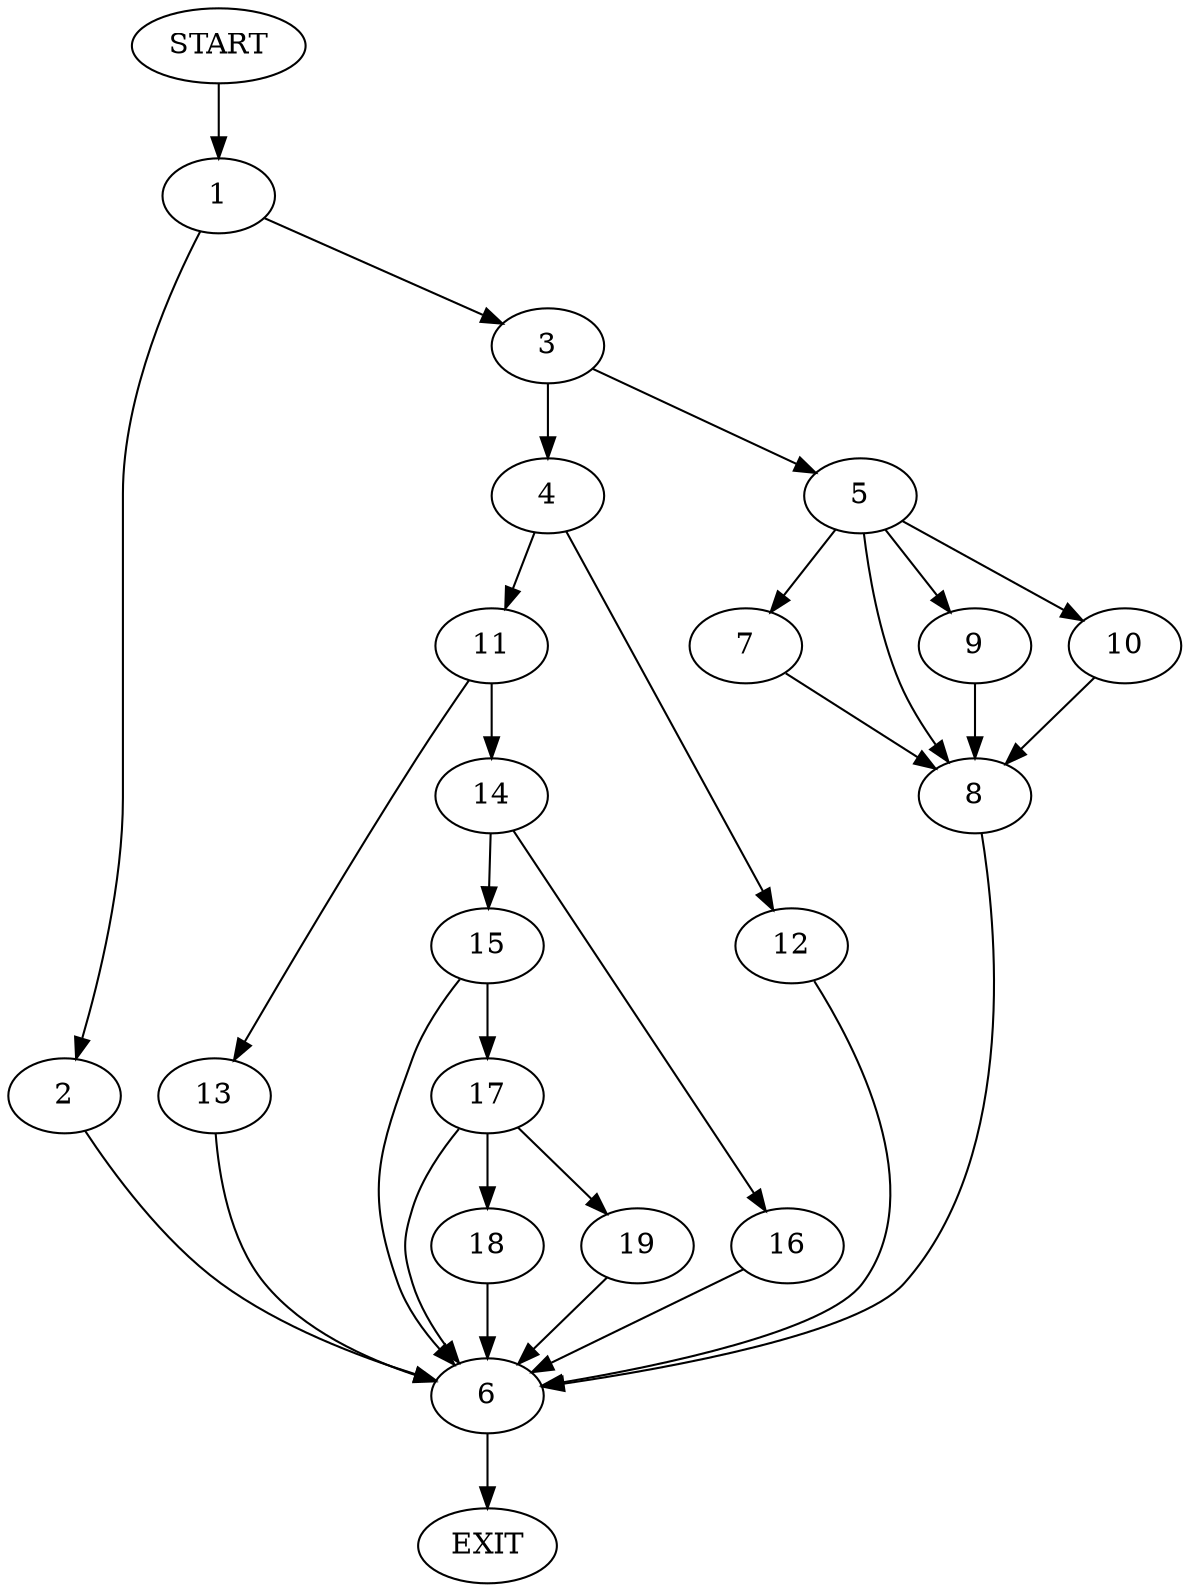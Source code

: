 digraph {
0 [label="START"]
20 [label="EXIT"]
0 -> 1
1 -> 2
1 -> 3
3 -> 4
3 -> 5
2 -> 6
6 -> 20
5 -> 7
5 -> 8
5 -> 9
5 -> 10
4 -> 11
4 -> 12
7 -> 8
10 -> 8
8 -> 6
9 -> 8
11 -> 13
11 -> 14
12 -> 6
13 -> 6
14 -> 15
14 -> 16
16 -> 6
15 -> 6
15 -> 17
17 -> 18
17 -> 6
17 -> 19
18 -> 6
19 -> 6
}
